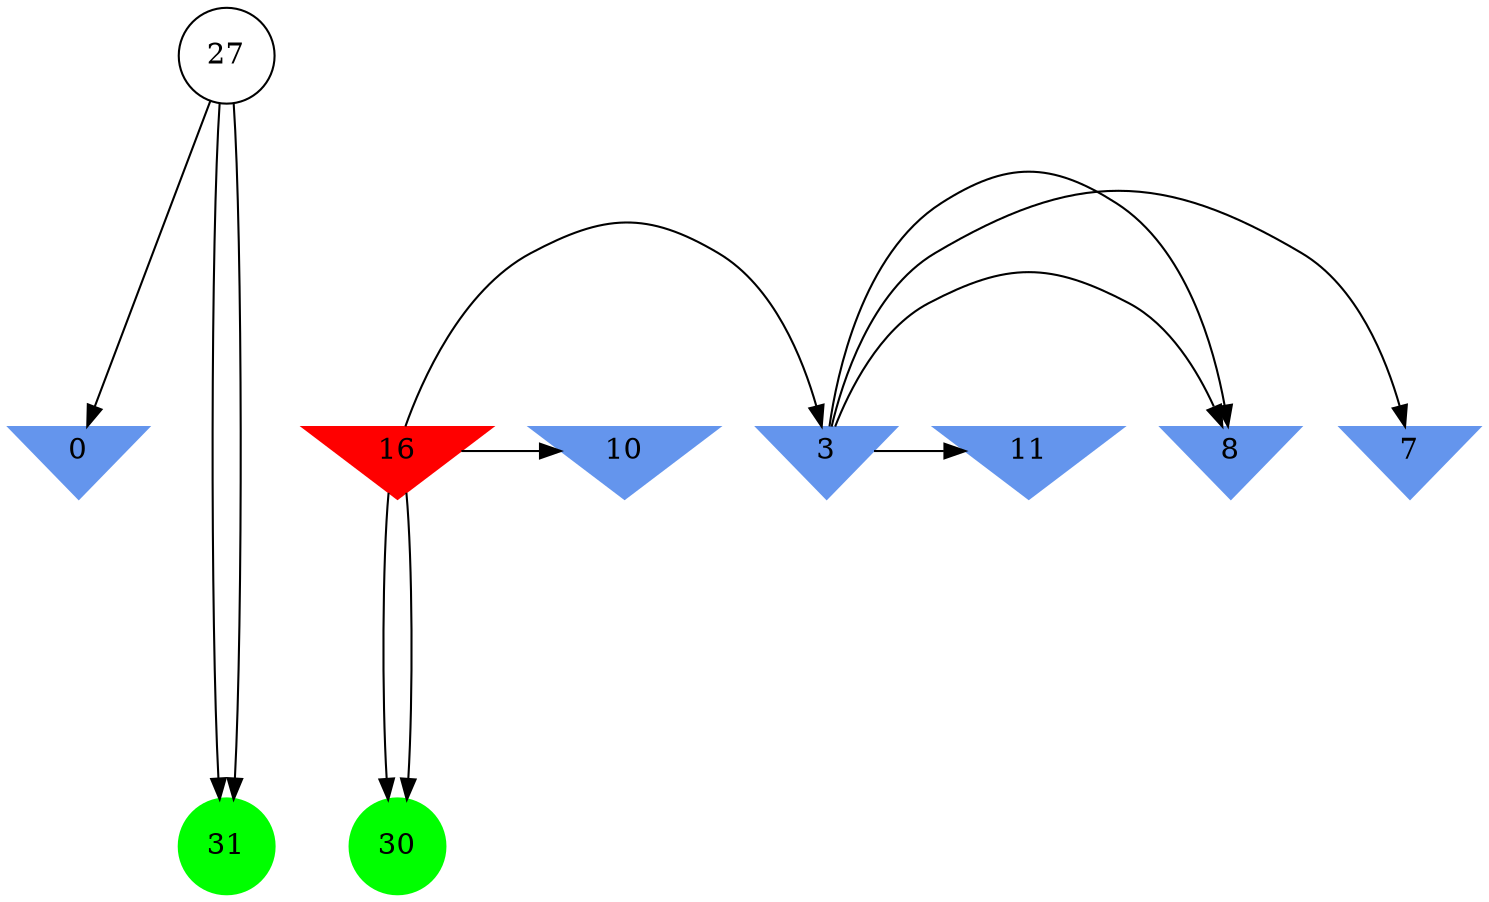 digraph brain {
	ranksep=2.0;
	0 [shape=invtriangle,style=filled,color=cornflowerblue];
	3 [shape=invtriangle,style=filled,color=cornflowerblue];
	7 [shape=invtriangle,style=filled,color=cornflowerblue];
	8 [shape=invtriangle,style=filled,color=cornflowerblue];
	10 [shape=invtriangle,style=filled,color=cornflowerblue];
	11 [shape=invtriangle,style=filled,color=cornflowerblue];
	16 [shape=invtriangle,style=filled,color=red];
	27 [shape=circle,color=black];
	30 [shape=circle,style=filled,color=green];
	31 [shape=circle,style=filled,color=green];
	16	->	10;
	16	->	30;
	16	->	30;
	16	->	3;
	3	->	11;
	3	->	8;
	3	->	7;
	3	->	8;
	27	->	0;
	27	->	31;
	27	->	31;
	{ rank=same; 0; 3; 7; 8; 10; 11; 16; }
	{ rank=same; 27; }
	{ rank=same; 30; 31; }
}
